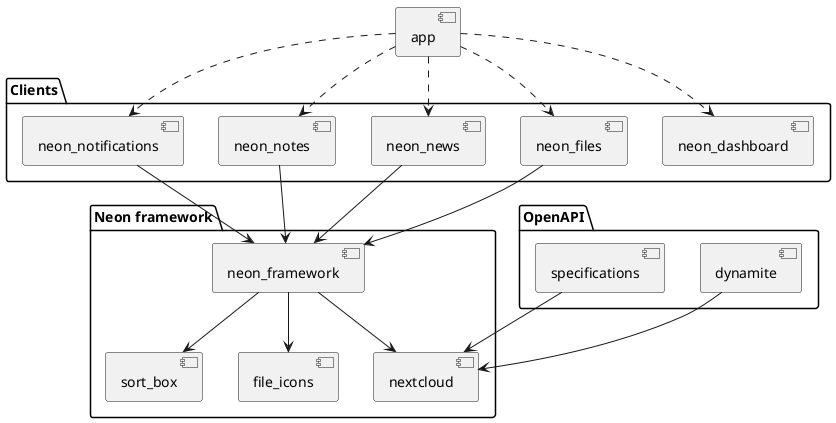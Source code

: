 @startuml architecture

package "Neon framework" {
    component neon_framework
    component nextcloud
    component sort_box
    component file_icons
}

package "Clients" {
    component neon_dashboard
    component neon_files
    component neon_news
    component neon_notes
    component neon_notifications
}

package "OpenAPI" {
    component dynamite
    component specifications
}

component app

app ..> neon_dashboard
app ..> neon_files
app ..> neon_news
app ..> neon_notes
app ..> neon_notifications

neon_files --> neon_framework
neon_news --> neon_framework
neon_notes --> neon_framework
neon_notifications --> neon_framework


neon_framework --> nextcloud
neon_framework --> sort_box
neon_framework --> file_icons

dynamite --> nextcloud
specifications --> nextcloud

@enduml
